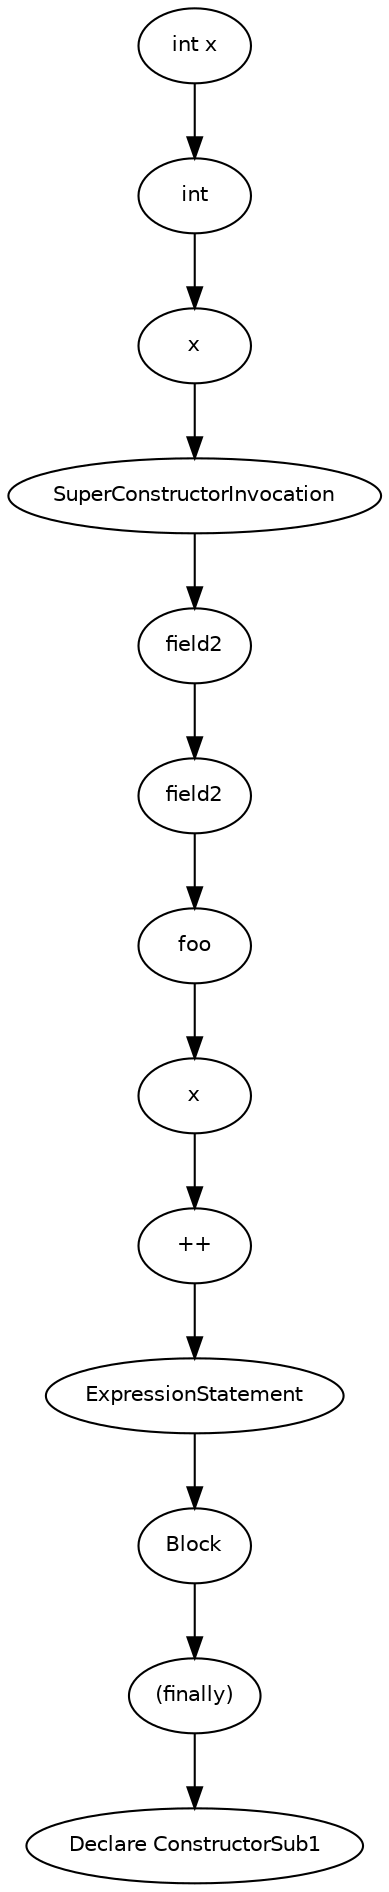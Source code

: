 digraph ConstructorSub1 {
  19 [
    label = x,
    fontname = Helvetica,
    fontsize = 10
  ];
  20 [
    label = Block,
    fontname = Helvetica,
    fontsize = 10
  ];
  18 [
    label = "++",
    fontname = Helvetica,
    fontsize = 10
  ];
  17 [
    label = ExpressionStatement,
    fontname = Helvetica,
    fontsize = 10
  ];
  16 [
    label = SuperConstructorInvocation,
    fontname = Helvetica,
    fontsize = 10
  ];
  7 [
    label = foo,
    fontname = Helvetica,
    fontsize = 10
  ];
  15 [
    label = x,
    fontname = Helvetica,
    fontsize = 10
  ];
  6 [
    label = field2,
    fontname = Helvetica,
    fontsize = 10
  ];
  14 [
    label = int,
    fontname = Helvetica,
    fontsize = 10
  ];
  5 [
    label = field2,
    fontname = Helvetica,
    fontsize = 10
  ];
  13 [
    label = "int x",
    fontname = Helvetica,
    fontsize = 10
  ];
  1 [
    label = "(finally)",
    fontname = Helvetica,
    fontsize = 10
  ];
  0 [
    label = "Declare ConstructorSub1",
    fontname = Helvetica,
    fontsize = 10
  ];
  14 -> 15 [
    label = ""
  ];
  1 -> 0 [
    label = ""
  ];
  18 -> 17 [
    label = ""
  ];
  6 -> 7 [
    label = ""
  ];
  15 -> 16 [
    label = ""
  ];
  20 -> 1 [
    label = ""
  ];
  19 -> 18 [
    label = ""
  ];
  13 -> 14 [
    label = ""
  ];
  5 -> 6 [
    label = ""
  ];
  17 -> 20 [
    label = ""
  ];
  7 -> 19 [
    label = ""
  ];
  16 -> 5 [
    label = ""
  ];
}
